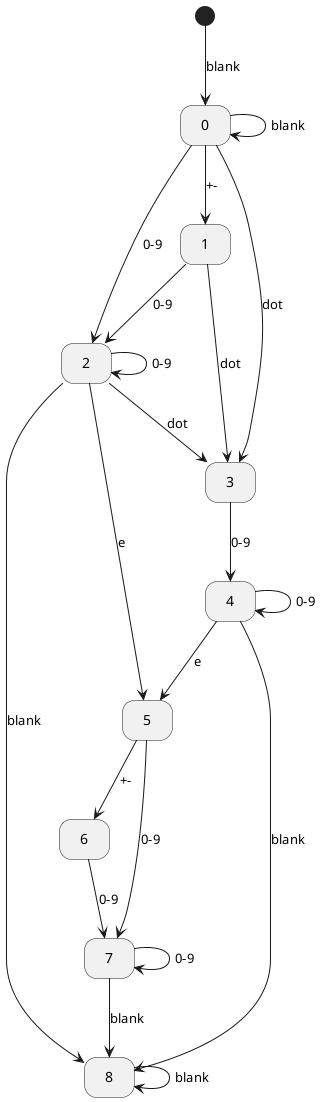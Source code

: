 @startuml
hide empty description
[*] --> 0 : blank
0 --> 0 : blank
0 --> 1 : +-
0 --> 2 : 0-9
0 --> 3 : dot
1 --> 2 : 0-9
1 --> 3 : dot
2 --> 2 : 0-9
2 --> 3 : dot
2 --> 5 : e
2 --> 8 : blank
3 --> 4 : 0-9
4 --> 4 :  0-9
4 --> 5 : e
4 --> 8 : blank
5 --> 6 : +-
5 --> 7 : 0-9
6 --> 7 : 0-9
7 --> 7 : 0-9
7 --> 8 : blank
8 --> 8 : blank

@enduml
